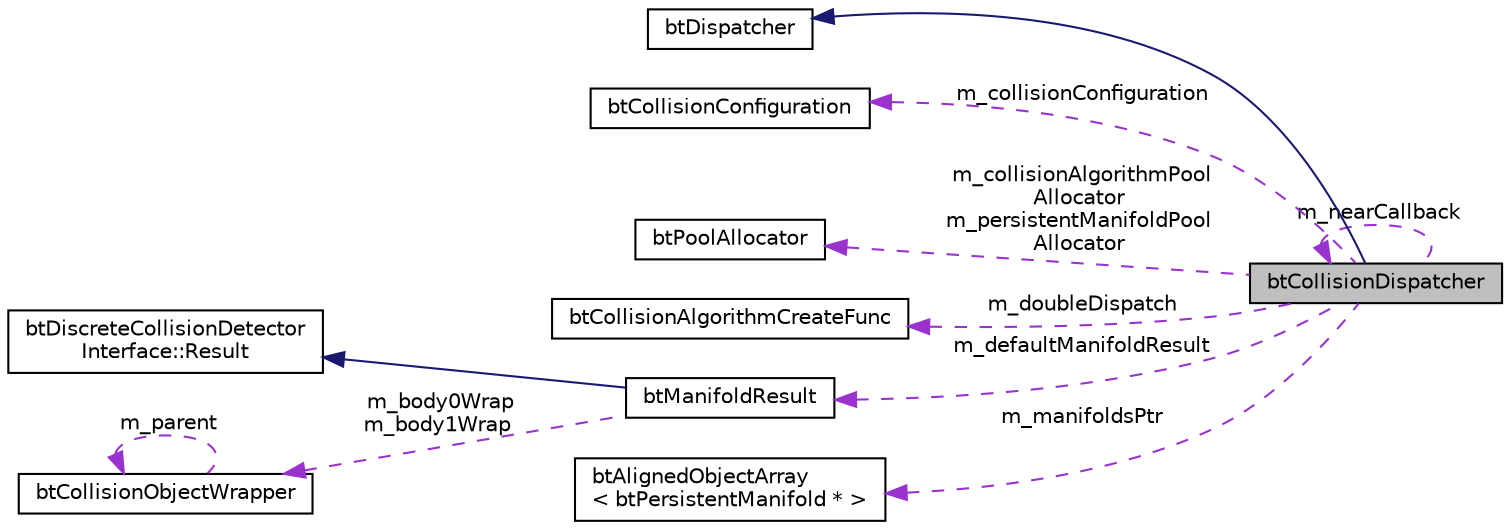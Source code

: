 digraph "btCollisionDispatcher"
{
  edge [fontname="Helvetica",fontsize="10",labelfontname="Helvetica",labelfontsize="10"];
  node [fontname="Helvetica",fontsize="10",shape=record];
  rankdir="LR";
  Node1 [label="btCollisionDispatcher",height=0.2,width=0.4,color="black", fillcolor="grey75", style="filled", fontcolor="black"];
  Node2 -> Node1 [dir="back",color="midnightblue",fontsize="10",style="solid",fontname="Helvetica"];
  Node2 [label="btDispatcher",height=0.2,width=0.4,color="black", fillcolor="white", style="filled",URL="$classbt_dispatcher.html"];
  Node3 -> Node1 [dir="back",color="darkorchid3",fontsize="10",style="dashed",label=" m_collisionConfiguration" ,fontname="Helvetica"];
  Node3 [label="btCollisionConfiguration",height=0.2,width=0.4,color="black", fillcolor="white", style="filled",URL="$classbt_collision_configuration.html"];
  Node4 -> Node1 [dir="back",color="darkorchid3",fontsize="10",style="dashed",label=" m_collisionAlgorithmPool\lAllocator\nm_persistentManifoldPool\lAllocator" ,fontname="Helvetica"];
  Node4 [label="btPoolAllocator",height=0.2,width=0.4,color="black", fillcolor="white", style="filled",URL="$classbt_pool_allocator.html",tooltip="The btPoolAllocator class allows to efficiently allocate a large pool of objects, instead of dynamica..."];
  Node1 -> Node1 [dir="back",color="darkorchid3",fontsize="10",style="dashed",label=" m_nearCallback" ,fontname="Helvetica"];
  Node5 -> Node1 [dir="back",color="darkorchid3",fontsize="10",style="dashed",label=" m_doubleDispatch" ,fontname="Helvetica"];
  Node5 [label="btCollisionAlgorithmCreateFunc",height=0.2,width=0.4,color="black", fillcolor="white", style="filled",URL="$structbt_collision_algorithm_create_func.html",tooltip="Used by the btCollisionDispatcher to register and create instances for btCollisionAlgorithm. "];
  Node6 -> Node1 [dir="back",color="darkorchid3",fontsize="10",style="dashed",label=" m_defaultManifoldResult" ,fontname="Helvetica"];
  Node6 [label="btManifoldResult",height=0.2,width=0.4,color="black", fillcolor="white", style="filled",URL="$classbt_manifold_result.html",tooltip="btManifoldResult is a helper class to manage contact results. "];
  Node7 -> Node6 [dir="back",color="midnightblue",fontsize="10",style="solid",fontname="Helvetica"];
  Node7 [label="btDiscreteCollisionDetector\lInterface::Result",height=0.2,width=0.4,color="black", fillcolor="white", style="filled",URL="$structbt_discrete_collision_detector_interface_1_1_result.html"];
  Node8 -> Node6 [dir="back",color="darkorchid3",fontsize="10",style="dashed",label=" m_body0Wrap\nm_body1Wrap" ,fontname="Helvetica"];
  Node8 [label="btCollisionObjectWrapper",height=0.2,width=0.4,color="black", fillcolor="white", style="filled",URL="$structbt_collision_object_wrapper.html"];
  Node8 -> Node8 [dir="back",color="darkorchid3",fontsize="10",style="dashed",label=" m_parent" ,fontname="Helvetica"];
  Node9 -> Node1 [dir="back",color="darkorchid3",fontsize="10",style="dashed",label=" m_manifoldsPtr" ,fontname="Helvetica"];
  Node9 [label="btAlignedObjectArray\l\< btPersistentManifold * \>",height=0.2,width=0.4,color="black", fillcolor="white", style="filled",URL="$classbt_aligned_object_array.html"];
}
